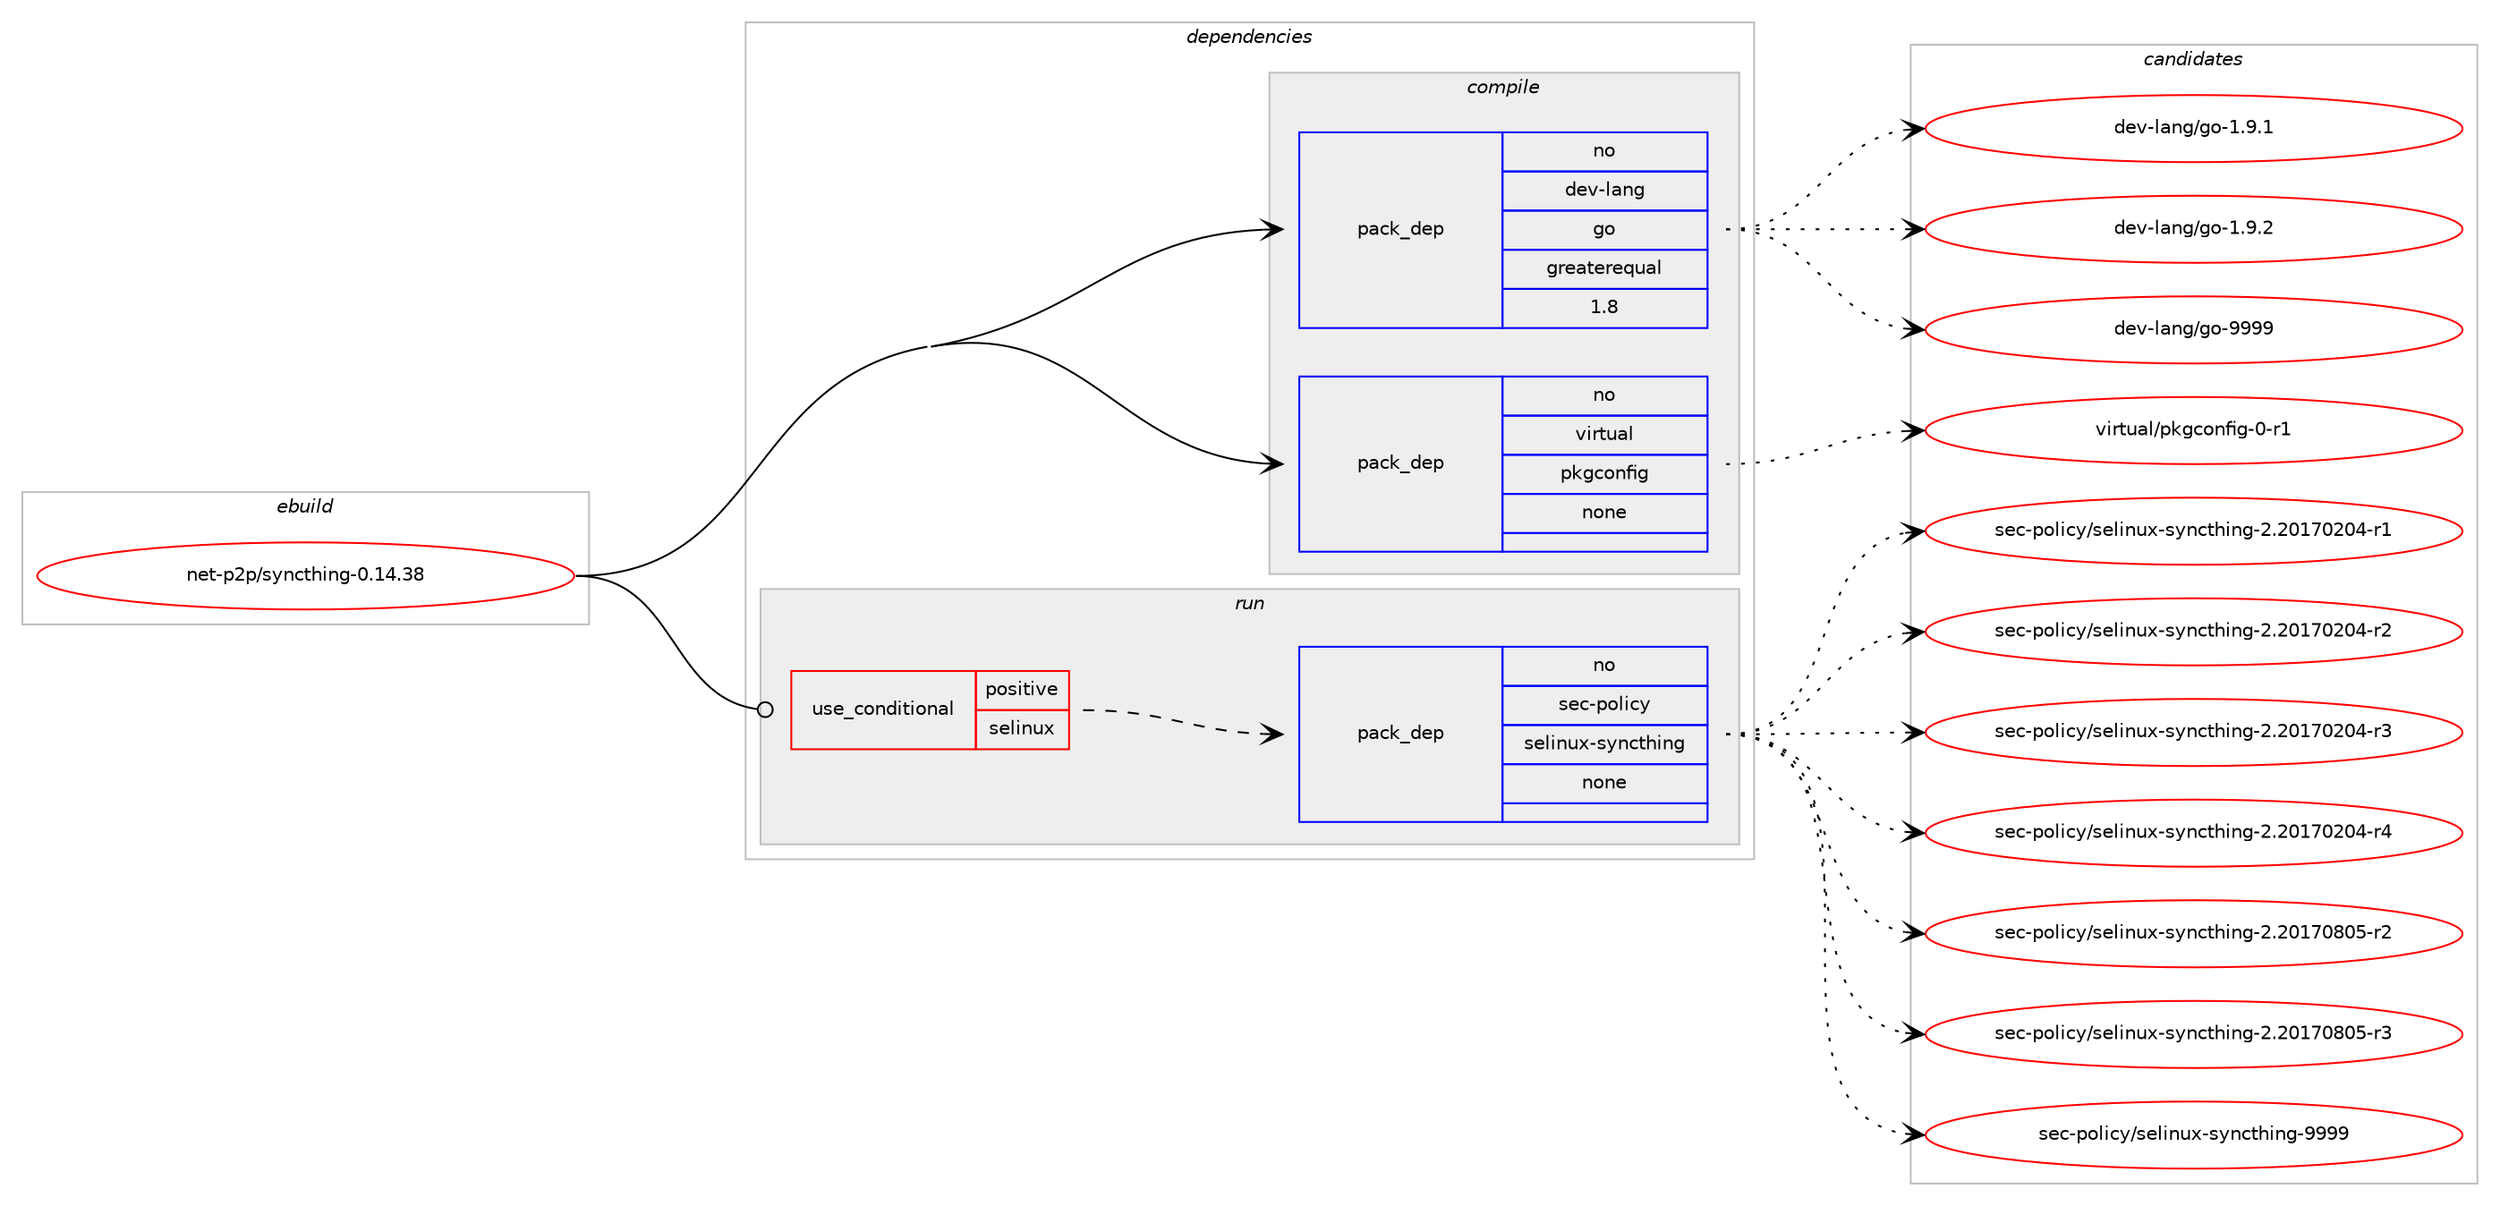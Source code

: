 digraph prolog {

# *************
# Graph options
# *************

newrank=true;
concentrate=true;
compound=true;
graph [rankdir=LR,fontname=Helvetica,fontsize=10,ranksep=1.5];#, ranksep=2.5, nodesep=0.2];
edge  [arrowhead=vee];
node  [fontname=Helvetica,fontsize=10];

# **********
# The ebuild
# **********

subgraph cluster_leftcol {
color=gray;
rank=same;
label=<<i>ebuild</i>>;
id [label="net-p2p/syncthing-0.14.38", color=red, width=4, href="../net-p2p/syncthing-0.14.38.svg"];
}

# ****************
# The dependencies
# ****************

subgraph cluster_midcol {
color=gray;
label=<<i>dependencies</i>>;
subgraph cluster_compile {
fillcolor="#eeeeee";
style=filled;
label=<<i>compile</i>>;
subgraph pack659 {
dependency973 [label=<<TABLE BORDER="0" CELLBORDER="1" CELLSPACING="0" CELLPADDING="4" WIDTH="220"><TR><TD ROWSPAN="6" CELLPADDING="30">pack_dep</TD></TR><TR><TD WIDTH="110">no</TD></TR><TR><TD>dev-lang</TD></TR><TR><TD>go</TD></TR><TR><TD>greaterequal</TD></TR><TR><TD>1.8</TD></TR></TABLE>>, shape=none, color=blue];
}
id:e -> dependency973:w [weight=20,style="solid",arrowhead="vee"];
subgraph pack660 {
dependency974 [label=<<TABLE BORDER="0" CELLBORDER="1" CELLSPACING="0" CELLPADDING="4" WIDTH="220"><TR><TD ROWSPAN="6" CELLPADDING="30">pack_dep</TD></TR><TR><TD WIDTH="110">no</TD></TR><TR><TD>virtual</TD></TR><TR><TD>pkgconfig</TD></TR><TR><TD>none</TD></TR><TR><TD></TD></TR></TABLE>>, shape=none, color=blue];
}
id:e -> dependency974:w [weight=20,style="solid",arrowhead="vee"];
}
subgraph cluster_compileandrun {
fillcolor="#eeeeee";
style=filled;
label=<<i>compile and run</i>>;
}
subgraph cluster_run {
fillcolor="#eeeeee";
style=filled;
label=<<i>run</i>>;
subgraph cond293 {
dependency975 [label=<<TABLE BORDER="0" CELLBORDER="1" CELLSPACING="0" CELLPADDING="4"><TR><TD ROWSPAN="3" CELLPADDING="10">use_conditional</TD></TR><TR><TD>positive</TD></TR><TR><TD>selinux</TD></TR></TABLE>>, shape=none, color=red];
subgraph pack661 {
dependency976 [label=<<TABLE BORDER="0" CELLBORDER="1" CELLSPACING="0" CELLPADDING="4" WIDTH="220"><TR><TD ROWSPAN="6" CELLPADDING="30">pack_dep</TD></TR><TR><TD WIDTH="110">no</TD></TR><TR><TD>sec-policy</TD></TR><TR><TD>selinux-syncthing</TD></TR><TR><TD>none</TD></TR><TR><TD></TD></TR></TABLE>>, shape=none, color=blue];
}
dependency975:e -> dependency976:w [weight=20,style="dashed",arrowhead="vee"];
}
id:e -> dependency975:w [weight=20,style="solid",arrowhead="odot"];
}
}

# **************
# The candidates
# **************

subgraph cluster_choices {
rank=same;
color=gray;
label=<<i>candidates</i>>;

subgraph choice659 {
color=black;
nodesep=1;
choice100101118451089711010347103111454946574649 [label="dev-lang/go-1.9.1", color=red, width=4,href="../dev-lang/go-1.9.1.svg"];
choice100101118451089711010347103111454946574650 [label="dev-lang/go-1.9.2", color=red, width=4,href="../dev-lang/go-1.9.2.svg"];
choice1001011184510897110103471031114557575757 [label="dev-lang/go-9999", color=red, width=4,href="../dev-lang/go-9999.svg"];
dependency973:e -> choice100101118451089711010347103111454946574649:w [style=dotted,weight="100"];
dependency973:e -> choice100101118451089711010347103111454946574650:w [style=dotted,weight="100"];
dependency973:e -> choice1001011184510897110103471031114557575757:w [style=dotted,weight="100"];
}
subgraph choice660 {
color=black;
nodesep=1;
choice11810511411611797108471121071039911111010210510345484511449 [label="virtual/pkgconfig-0-r1", color=red, width=4,href="../virtual/pkgconfig-0-r1.svg"];
dependency974:e -> choice11810511411611797108471121071039911111010210510345484511449:w [style=dotted,weight="100"];
}
subgraph choice661 {
color=black;
nodesep=1;
choice11510199451121111081059912147115101108105110117120451151211109911610410511010345504650484955485048524511449 [label="sec-policy/selinux-syncthing-2.20170204-r1", color=red, width=4,href="../sec-policy/selinux-syncthing-2.20170204-r1.svg"];
choice11510199451121111081059912147115101108105110117120451151211109911610410511010345504650484955485048524511450 [label="sec-policy/selinux-syncthing-2.20170204-r2", color=red, width=4,href="../sec-policy/selinux-syncthing-2.20170204-r2.svg"];
choice11510199451121111081059912147115101108105110117120451151211109911610410511010345504650484955485048524511451 [label="sec-policy/selinux-syncthing-2.20170204-r3", color=red, width=4,href="../sec-policy/selinux-syncthing-2.20170204-r3.svg"];
choice11510199451121111081059912147115101108105110117120451151211109911610410511010345504650484955485048524511452 [label="sec-policy/selinux-syncthing-2.20170204-r4", color=red, width=4,href="../sec-policy/selinux-syncthing-2.20170204-r4.svg"];
choice11510199451121111081059912147115101108105110117120451151211109911610410511010345504650484955485648534511450 [label="sec-policy/selinux-syncthing-2.20170805-r2", color=red, width=4,href="../sec-policy/selinux-syncthing-2.20170805-r2.svg"];
choice11510199451121111081059912147115101108105110117120451151211109911610410511010345504650484955485648534511451 [label="sec-policy/selinux-syncthing-2.20170805-r3", color=red, width=4,href="../sec-policy/selinux-syncthing-2.20170805-r3.svg"];
choice1151019945112111108105991214711510110810511011712045115121110991161041051101034557575757 [label="sec-policy/selinux-syncthing-9999", color=red, width=4,href="../sec-policy/selinux-syncthing-9999.svg"];
dependency976:e -> choice11510199451121111081059912147115101108105110117120451151211109911610410511010345504650484955485048524511449:w [style=dotted,weight="100"];
dependency976:e -> choice11510199451121111081059912147115101108105110117120451151211109911610410511010345504650484955485048524511450:w [style=dotted,weight="100"];
dependency976:e -> choice11510199451121111081059912147115101108105110117120451151211109911610410511010345504650484955485048524511451:w [style=dotted,weight="100"];
dependency976:e -> choice11510199451121111081059912147115101108105110117120451151211109911610410511010345504650484955485048524511452:w [style=dotted,weight="100"];
dependency976:e -> choice11510199451121111081059912147115101108105110117120451151211109911610410511010345504650484955485648534511450:w [style=dotted,weight="100"];
dependency976:e -> choice11510199451121111081059912147115101108105110117120451151211109911610410511010345504650484955485648534511451:w [style=dotted,weight="100"];
dependency976:e -> choice1151019945112111108105991214711510110810511011712045115121110991161041051101034557575757:w [style=dotted,weight="100"];
}
}

}
